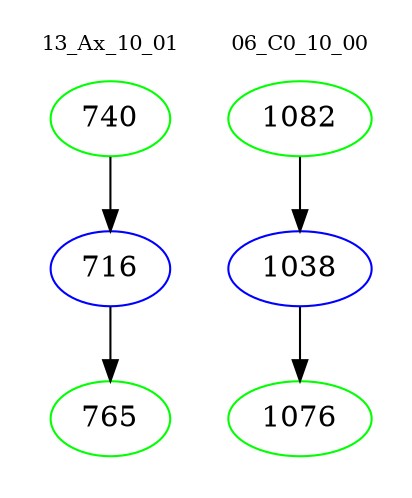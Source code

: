 digraph{
subgraph cluster_0 {
color = white
label = "13_Ax_10_01";
fontsize=10;
T0_740 [label="740", color="green"]
T0_740 -> T0_716 [color="black"]
T0_716 [label="716", color="blue"]
T0_716 -> T0_765 [color="black"]
T0_765 [label="765", color="green"]
}
subgraph cluster_1 {
color = white
label = "06_C0_10_00";
fontsize=10;
T1_1082 [label="1082", color="green"]
T1_1082 -> T1_1038 [color="black"]
T1_1038 [label="1038", color="blue"]
T1_1038 -> T1_1076 [color="black"]
T1_1076 [label="1076", color="green"]
}
}
